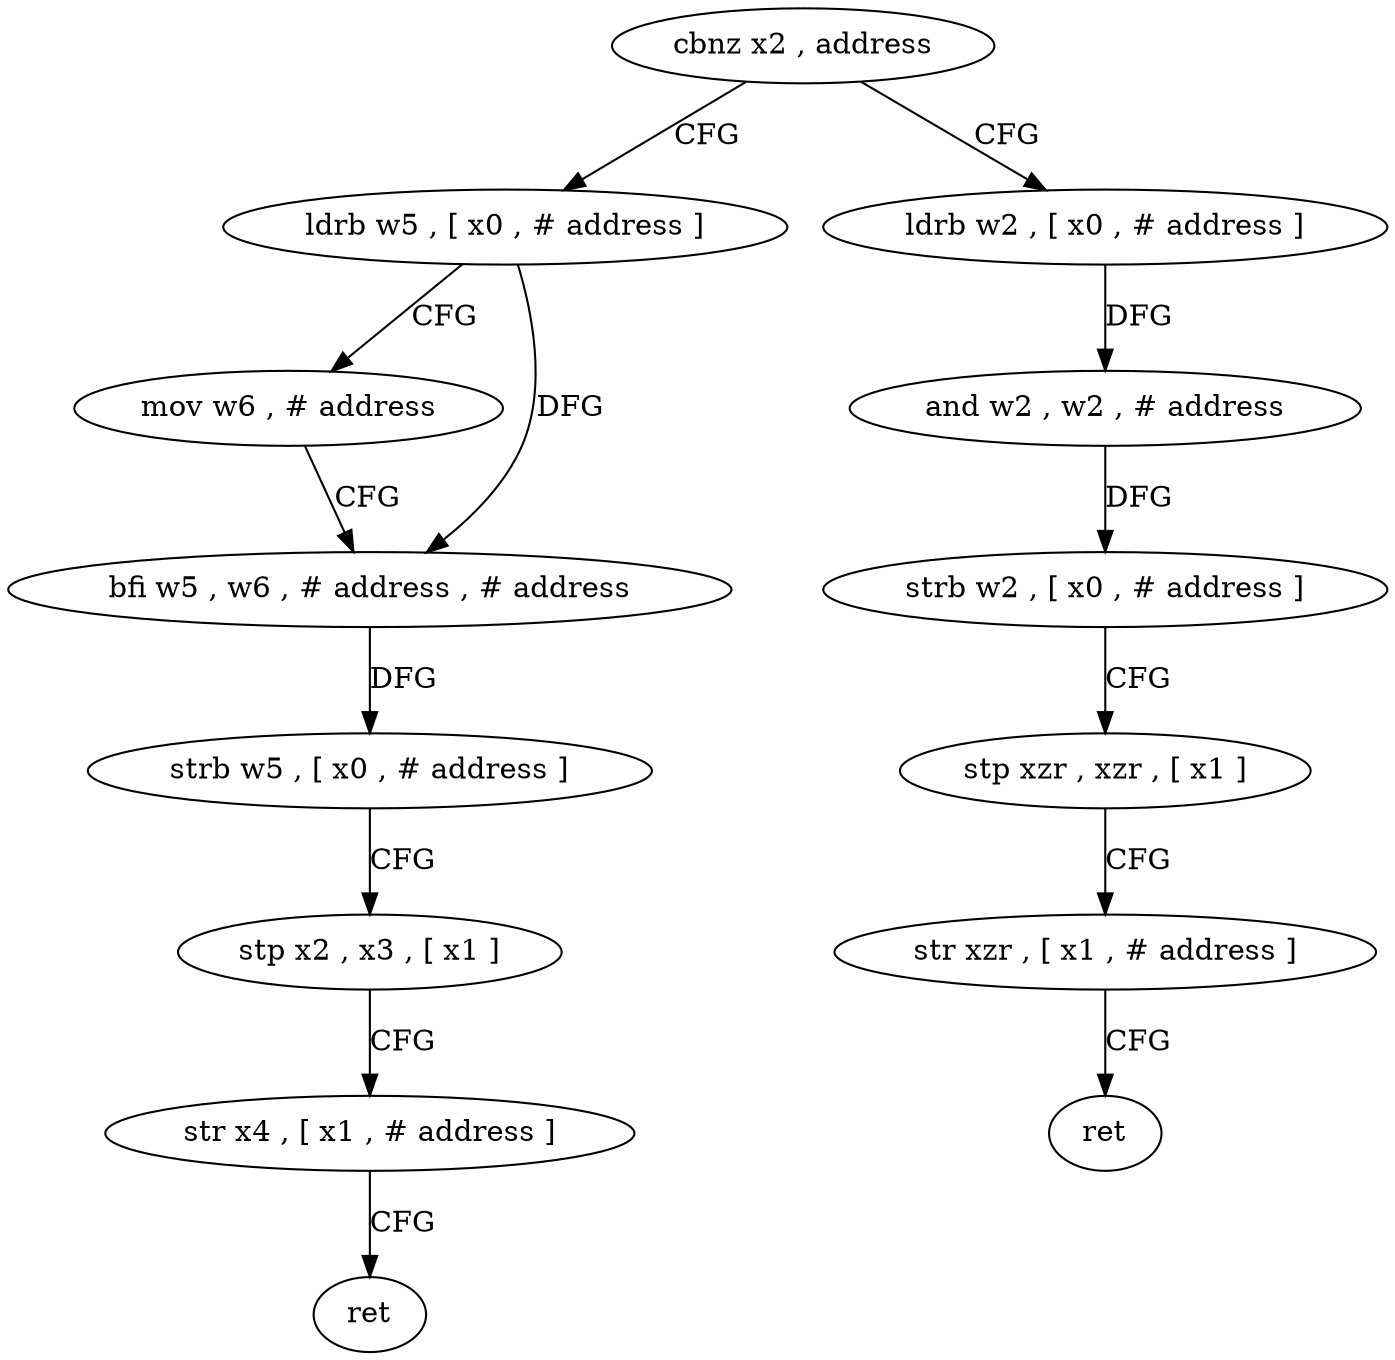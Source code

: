 digraph "func" {
"4370200" [label = "cbnz x2 , address" ]
"4370232" [label = "ldrb w5 , [ x0 , # address ]" ]
"4370204" [label = "ldrb w2 , [ x0 , # address ]" ]
"4370236" [label = "mov w6 , # address" ]
"4370240" [label = "bfi w5 , w6 , # address , # address" ]
"4370244" [label = "strb w5 , [ x0 , # address ]" ]
"4370248" [label = "stp x2 , x3 , [ x1 ]" ]
"4370252" [label = "str x4 , [ x1 , # address ]" ]
"4370256" [label = "ret" ]
"4370208" [label = "and w2 , w2 , # address" ]
"4370212" [label = "strb w2 , [ x0 , # address ]" ]
"4370216" [label = "stp xzr , xzr , [ x1 ]" ]
"4370220" [label = "str xzr , [ x1 , # address ]" ]
"4370224" [label = "ret" ]
"4370200" -> "4370232" [ label = "CFG" ]
"4370200" -> "4370204" [ label = "CFG" ]
"4370232" -> "4370236" [ label = "CFG" ]
"4370232" -> "4370240" [ label = "DFG" ]
"4370204" -> "4370208" [ label = "DFG" ]
"4370236" -> "4370240" [ label = "CFG" ]
"4370240" -> "4370244" [ label = "DFG" ]
"4370244" -> "4370248" [ label = "CFG" ]
"4370248" -> "4370252" [ label = "CFG" ]
"4370252" -> "4370256" [ label = "CFG" ]
"4370208" -> "4370212" [ label = "DFG" ]
"4370212" -> "4370216" [ label = "CFG" ]
"4370216" -> "4370220" [ label = "CFG" ]
"4370220" -> "4370224" [ label = "CFG" ]
}
